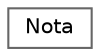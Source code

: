 digraph "Graphical Class Hierarchy"
{
 // INTERACTIVE_SVG=YES
 // LATEX_PDF_SIZE
  bgcolor="transparent";
  edge [fontname=Helvetica,fontsize=10,labelfontname=Helvetica,labelfontsize=10];
  node [fontname=Helvetica,fontsize=10,shape=box,height=0.2,width=0.4];
  rankdir="LR";
  Node0 [id="Node000000",label="Nota",height=0.2,width=0.4,color="grey40", fillcolor="white", style="filled",URL="$classNota.html",tooltip="Representa una nota de texto simple. Se usa (mediante Agregación) en Interaccion para añadir detalles..."];
}
